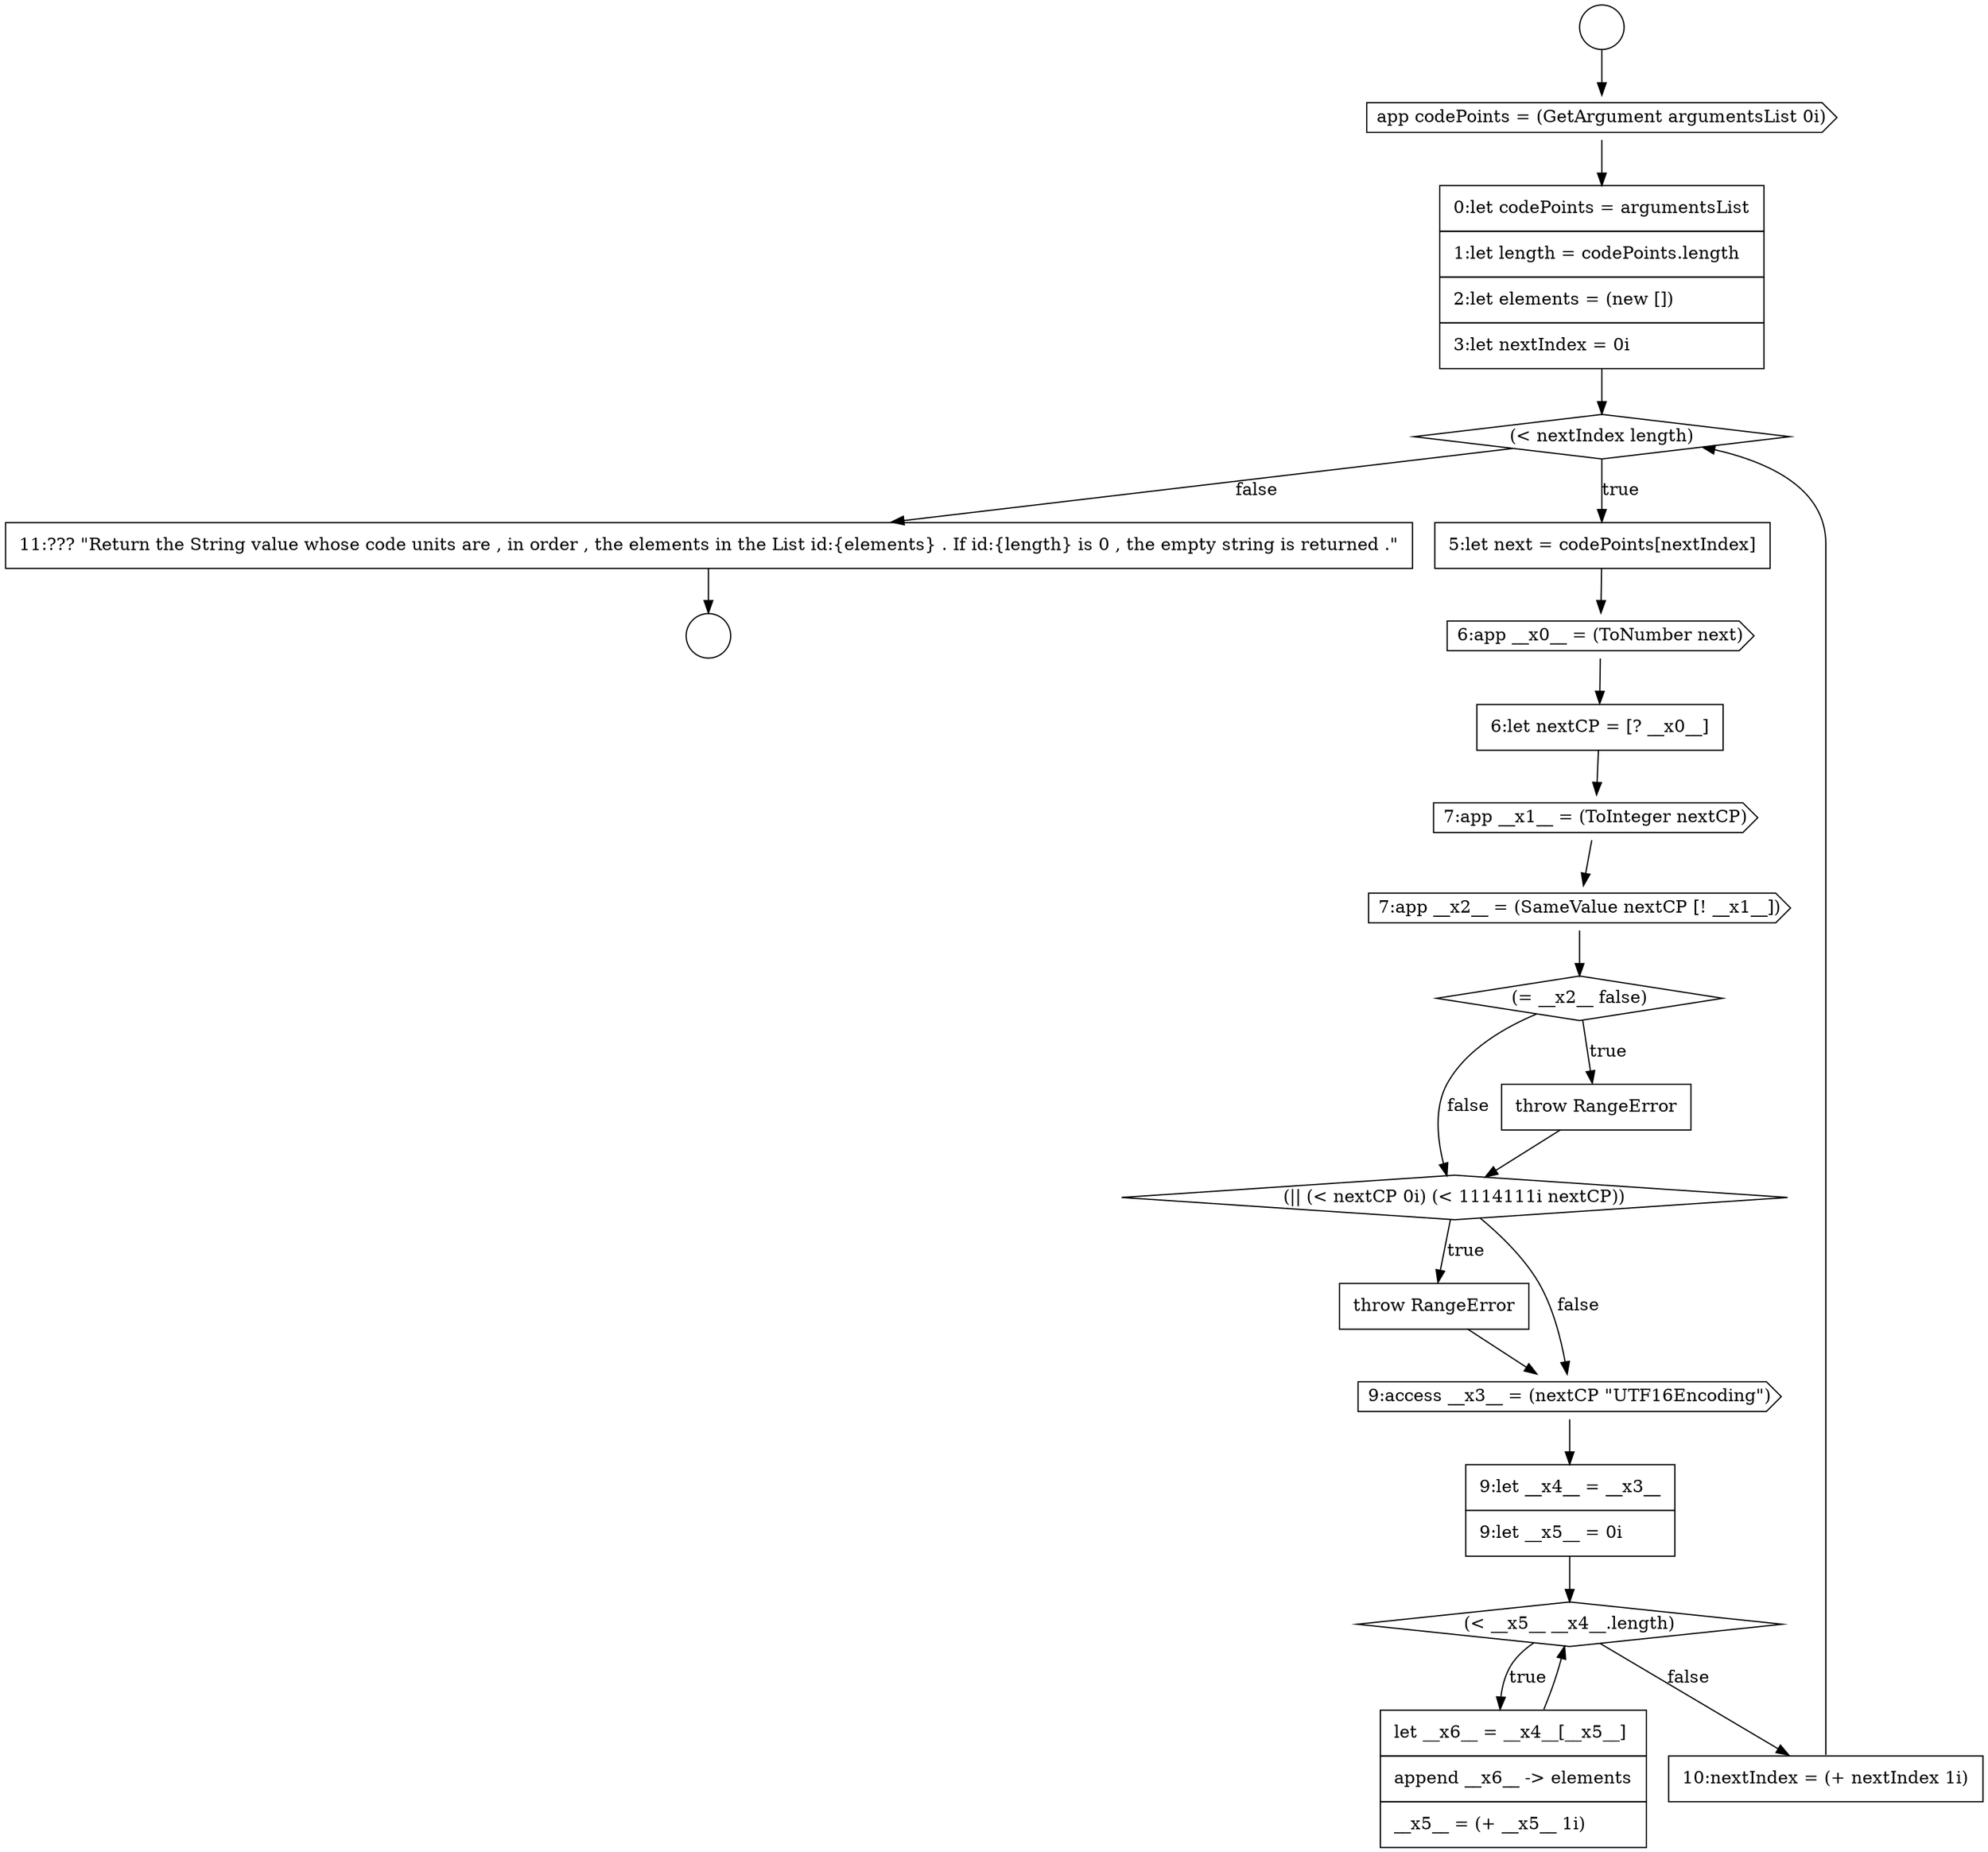 digraph {
  node12921 [shape=diamond, label=<<font color="black">(&lt; nextIndex length)</font>> color="black" fillcolor="white" style=filled]
  node12929 [shape=diamond, label=<<font color="black">(|| (&lt; nextCP 0i) (&lt; 1114111i nextCP))</font>> color="black" fillcolor="white" style=filled]
  node12920 [shape=none, margin=0, label=<<font color="black">
    <table border="0" cellborder="1" cellspacing="0" cellpadding="10">
      <tr><td align="left">0:let codePoints = argumentsList</td></tr>
      <tr><td align="left">1:let length = codePoints.length</td></tr>
      <tr><td align="left">2:let elements = (new [])</td></tr>
      <tr><td align="left">3:let nextIndex = 0i</td></tr>
    </table>
  </font>> color="black" fillcolor="white" style=filled]
  node12924 [shape=none, margin=0, label=<<font color="black">
    <table border="0" cellborder="1" cellspacing="0" cellpadding="10">
      <tr><td align="left">6:let nextCP = [? __x0__]</td></tr>
    </table>
  </font>> color="black" fillcolor="white" style=filled]
  node12930 [shape=none, margin=0, label=<<font color="black">
    <table border="0" cellborder="1" cellspacing="0" cellpadding="10">
      <tr><td align="left">throw RangeError</td></tr>
    </table>
  </font>> color="black" fillcolor="white" style=filled]
  node12917 [shape=circle label=" " color="black" fillcolor="white" style=filled]
  node12936 [shape=none, margin=0, label=<<font color="black">
    <table border="0" cellborder="1" cellspacing="0" cellpadding="10">
      <tr><td align="left">11:??? &quot;Return the String value whose code units are , in order , the elements in the List id:{elements} . If id:{length} is 0 , the empty string is returned .&quot;</td></tr>
    </table>
  </font>> color="black" fillcolor="white" style=filled]
  node12926 [shape=cds, label=<<font color="black">7:app __x2__ = (SameValue nextCP [! __x1__])</font>> color="black" fillcolor="white" style=filled]
  node12922 [shape=none, margin=0, label=<<font color="black">
    <table border="0" cellborder="1" cellspacing="0" cellpadding="10">
      <tr><td align="left">5:let next = codePoints[nextIndex]</td></tr>
    </table>
  </font>> color="black" fillcolor="white" style=filled]
  node12918 [shape=circle label=" " color="black" fillcolor="white" style=filled]
  node12932 [shape=none, margin=0, label=<<font color="black">
    <table border="0" cellborder="1" cellspacing="0" cellpadding="10">
      <tr><td align="left">9:let __x4__ = __x3__</td></tr>
      <tr><td align="left">9:let __x5__ = 0i</td></tr>
    </table>
  </font>> color="black" fillcolor="white" style=filled]
  node12919 [shape=cds, label=<<font color="black">app codePoints = (GetArgument argumentsList 0i)</font>> color="black" fillcolor="white" style=filled]
  node12928 [shape=none, margin=0, label=<<font color="black">
    <table border="0" cellborder="1" cellspacing="0" cellpadding="10">
      <tr><td align="left">throw RangeError</td></tr>
    </table>
  </font>> color="black" fillcolor="white" style=filled]
  node12934 [shape=none, margin=0, label=<<font color="black">
    <table border="0" cellborder="1" cellspacing="0" cellpadding="10">
      <tr><td align="left">let __x6__ = __x4__[__x5__]</td></tr>
      <tr><td align="left">append __x6__ -&gt; elements</td></tr>
      <tr><td align="left">__x5__ = (+ __x5__ 1i)</td></tr>
    </table>
  </font>> color="black" fillcolor="white" style=filled]
  node12935 [shape=none, margin=0, label=<<font color="black">
    <table border="0" cellborder="1" cellspacing="0" cellpadding="10">
      <tr><td align="left">10:nextIndex = (+ nextIndex 1i)</td></tr>
    </table>
  </font>> color="black" fillcolor="white" style=filled]
  node12927 [shape=diamond, label=<<font color="black">(= __x2__ false)</font>> color="black" fillcolor="white" style=filled]
  node12931 [shape=cds, label=<<font color="black">9:access __x3__ = (nextCP &quot;UTF16Encoding&quot;)</font>> color="black" fillcolor="white" style=filled]
  node12923 [shape=cds, label=<<font color="black">6:app __x0__ = (ToNumber next)</font>> color="black" fillcolor="white" style=filled]
  node12933 [shape=diamond, label=<<font color="black">(&lt; __x5__ __x4__.length)</font>> color="black" fillcolor="white" style=filled]
  node12925 [shape=cds, label=<<font color="black">7:app __x1__ = (ToInteger nextCP)</font>> color="black" fillcolor="white" style=filled]
  node12920 -> node12921 [ color="black"]
  node12926 -> node12927 [ color="black"]
  node12931 -> node12932 [ color="black"]
  node12930 -> node12931 [ color="black"]
  node12925 -> node12926 [ color="black"]
  node12919 -> node12920 [ color="black"]
  node12932 -> node12933 [ color="black"]
  node12924 -> node12925 [ color="black"]
  node12929 -> node12930 [label=<<font color="black">true</font>> color="black"]
  node12929 -> node12931 [label=<<font color="black">false</font>> color="black"]
  node12921 -> node12922 [label=<<font color="black">true</font>> color="black"]
  node12921 -> node12936 [label=<<font color="black">false</font>> color="black"]
  node12927 -> node12928 [label=<<font color="black">true</font>> color="black"]
  node12927 -> node12929 [label=<<font color="black">false</font>> color="black"]
  node12917 -> node12919 [ color="black"]
  node12928 -> node12929 [ color="black"]
  node12935 -> node12921 [ color="black"]
  node12934 -> node12933 [ color="black"]
  node12933 -> node12934 [label=<<font color="black">true</font>> color="black"]
  node12933 -> node12935 [label=<<font color="black">false</font>> color="black"]
  node12922 -> node12923 [ color="black"]
  node12923 -> node12924 [ color="black"]
  node12936 -> node12918 [ color="black"]
}
